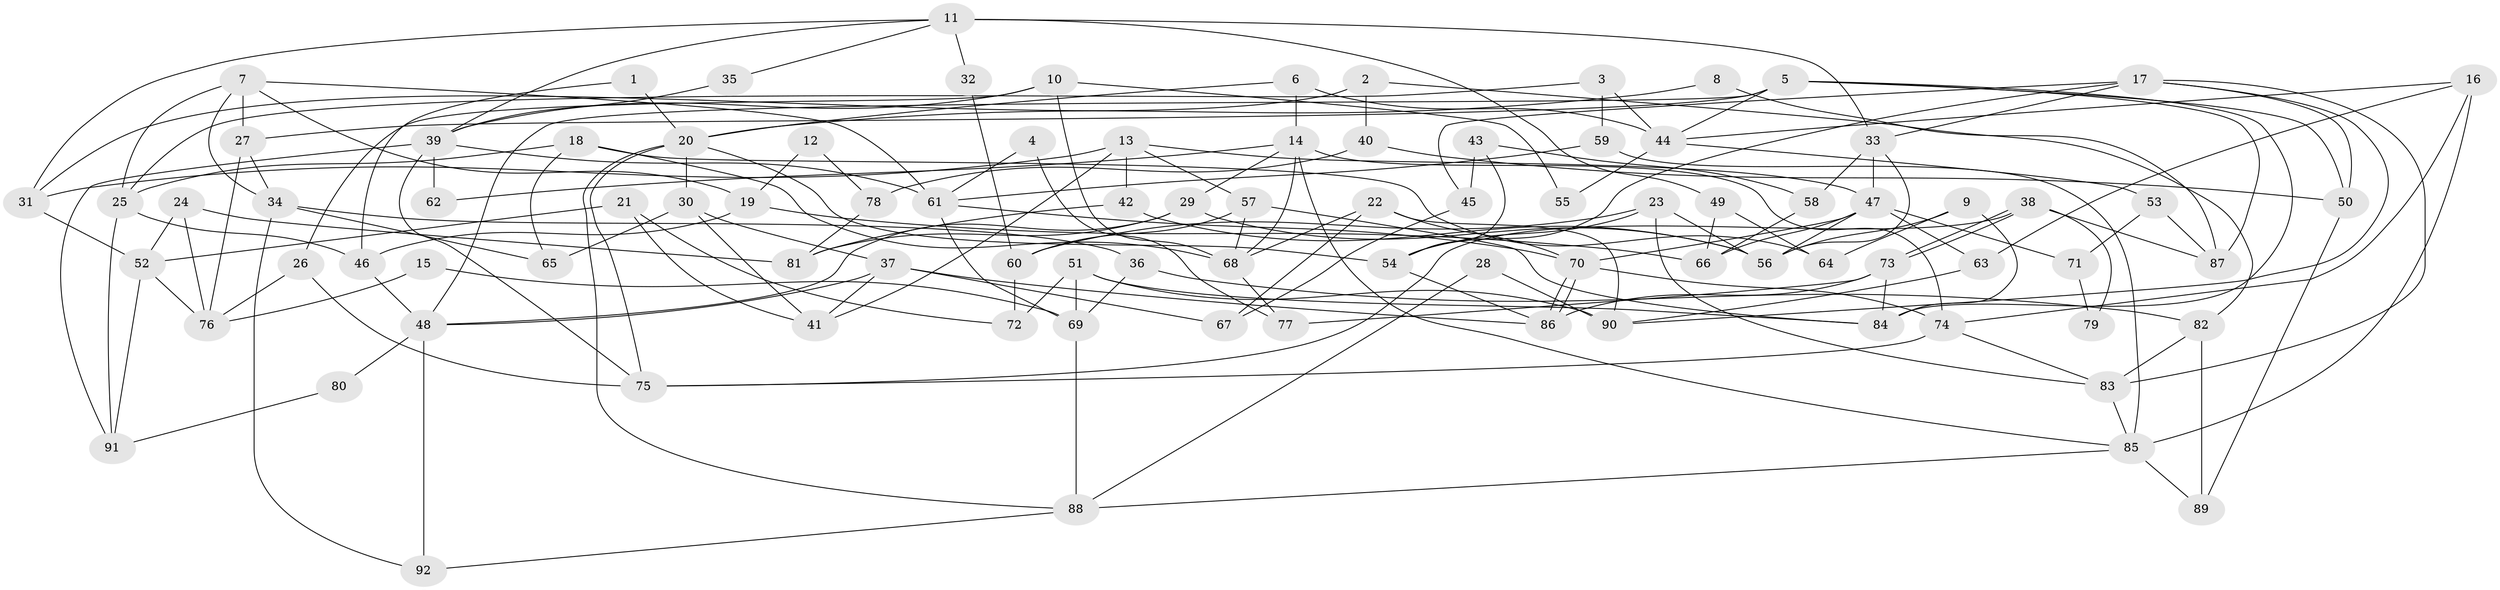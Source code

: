 // Generated by graph-tools (version 1.1) at 2025/50/03/09/25 03:50:06]
// undirected, 92 vertices, 184 edges
graph export_dot {
graph [start="1"]
  node [color=gray90,style=filled];
  1;
  2;
  3;
  4;
  5;
  6;
  7;
  8;
  9;
  10;
  11;
  12;
  13;
  14;
  15;
  16;
  17;
  18;
  19;
  20;
  21;
  22;
  23;
  24;
  25;
  26;
  27;
  28;
  29;
  30;
  31;
  32;
  33;
  34;
  35;
  36;
  37;
  38;
  39;
  40;
  41;
  42;
  43;
  44;
  45;
  46;
  47;
  48;
  49;
  50;
  51;
  52;
  53;
  54;
  55;
  56;
  57;
  58;
  59;
  60;
  61;
  62;
  63;
  64;
  65;
  66;
  67;
  68;
  69;
  70;
  71;
  72;
  73;
  74;
  75;
  76;
  77;
  78;
  79;
  80;
  81;
  82;
  83;
  84;
  85;
  86;
  87;
  88;
  89;
  90;
  91;
  92;
  1 -- 20;
  1 -- 46;
  2 -- 82;
  2 -- 31;
  2 -- 40;
  3 -- 44;
  3 -- 59;
  3 -- 25;
  4 -- 77;
  4 -- 61;
  5 -- 84;
  5 -- 48;
  5 -- 27;
  5 -- 44;
  5 -- 50;
  5 -- 87;
  6 -- 44;
  6 -- 14;
  6 -- 20;
  7 -- 34;
  7 -- 61;
  7 -- 19;
  7 -- 25;
  7 -- 27;
  8 -- 87;
  8 -- 20;
  9 -- 84;
  9 -- 56;
  9 -- 64;
  10 -- 68;
  10 -- 39;
  10 -- 26;
  10 -- 55;
  11 -- 33;
  11 -- 49;
  11 -- 31;
  11 -- 32;
  11 -- 35;
  11 -- 39;
  12 -- 19;
  12 -- 78;
  13 -- 47;
  13 -- 42;
  13 -- 31;
  13 -- 41;
  13 -- 57;
  14 -- 74;
  14 -- 85;
  14 -- 29;
  14 -- 62;
  14 -- 68;
  15 -- 69;
  15 -- 76;
  16 -- 63;
  16 -- 74;
  16 -- 44;
  16 -- 85;
  17 -- 54;
  17 -- 83;
  17 -- 33;
  17 -- 45;
  17 -- 50;
  17 -- 90;
  18 -- 25;
  18 -- 68;
  18 -- 64;
  18 -- 65;
  19 -- 46;
  19 -- 66;
  20 -- 88;
  20 -- 30;
  20 -- 54;
  20 -- 75;
  21 -- 52;
  21 -- 41;
  21 -- 72;
  22 -- 68;
  22 -- 70;
  22 -- 67;
  22 -- 90;
  23 -- 56;
  23 -- 54;
  23 -- 60;
  23 -- 83;
  24 -- 76;
  24 -- 52;
  24 -- 81;
  25 -- 46;
  25 -- 91;
  26 -- 75;
  26 -- 76;
  27 -- 34;
  27 -- 76;
  28 -- 88;
  28 -- 90;
  29 -- 48;
  29 -- 56;
  29 -- 81;
  30 -- 41;
  30 -- 37;
  30 -- 65;
  31 -- 52;
  32 -- 60;
  33 -- 56;
  33 -- 47;
  33 -- 58;
  34 -- 65;
  34 -- 36;
  34 -- 92;
  35 -- 39;
  36 -- 69;
  36 -- 82;
  37 -- 86;
  37 -- 41;
  37 -- 48;
  37 -- 67;
  38 -- 73;
  38 -- 73;
  38 -- 75;
  38 -- 79;
  38 -- 87;
  39 -- 91;
  39 -- 61;
  39 -- 62;
  39 -- 75;
  40 -- 50;
  40 -- 78;
  42 -- 56;
  42 -- 81;
  43 -- 45;
  43 -- 58;
  43 -- 54;
  44 -- 53;
  44 -- 55;
  45 -- 67;
  46 -- 48;
  47 -- 70;
  47 -- 56;
  47 -- 63;
  47 -- 66;
  47 -- 71;
  48 -- 92;
  48 -- 80;
  49 -- 64;
  49 -- 66;
  50 -- 89;
  51 -- 90;
  51 -- 84;
  51 -- 69;
  51 -- 72;
  52 -- 76;
  52 -- 91;
  53 -- 87;
  53 -- 71;
  54 -- 86;
  57 -- 60;
  57 -- 68;
  57 -- 84;
  58 -- 66;
  59 -- 61;
  59 -- 85;
  60 -- 72;
  61 -- 70;
  61 -- 69;
  63 -- 90;
  68 -- 77;
  69 -- 88;
  70 -- 74;
  70 -- 86;
  70 -- 86;
  71 -- 79;
  73 -- 86;
  73 -- 77;
  73 -- 84;
  74 -- 75;
  74 -- 83;
  78 -- 81;
  80 -- 91;
  82 -- 89;
  82 -- 83;
  83 -- 85;
  85 -- 88;
  85 -- 89;
  88 -- 92;
}
